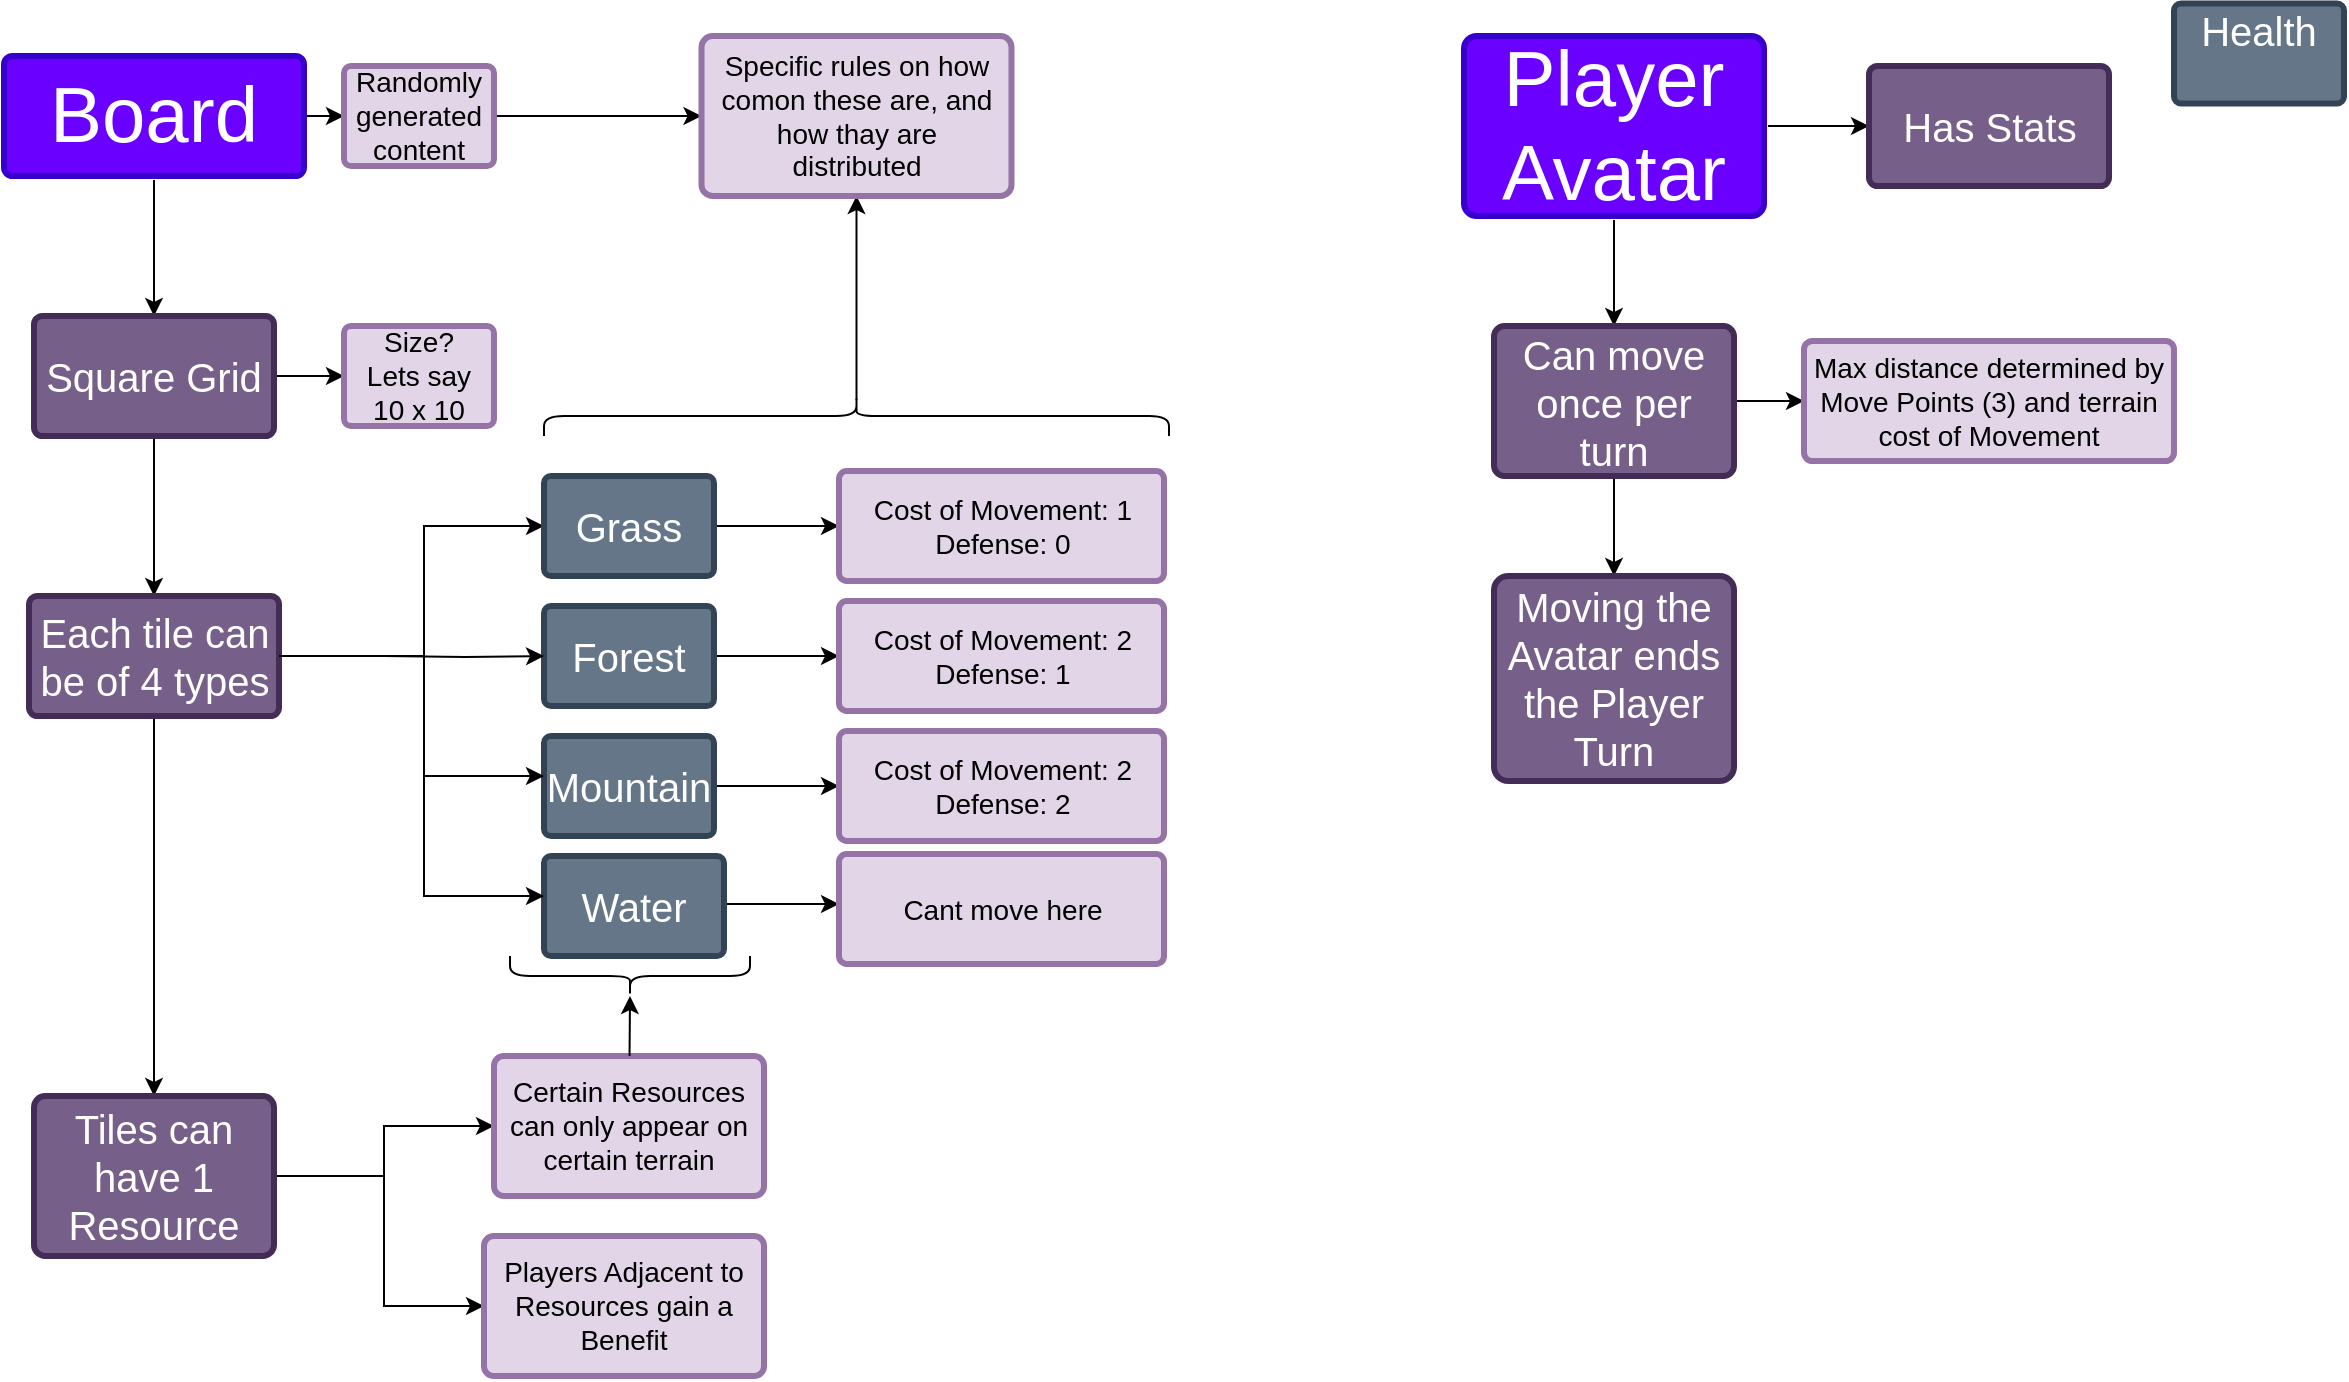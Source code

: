 <mxfile version="21.2.3" type="github">
  <diagram id="6a731a19-8d31-9384-78a2-239565b7b9f0" name="Page-1">
    <mxGraphModel dx="880" dy="470" grid="1" gridSize="10" guides="1" tooltips="1" connect="1" arrows="1" fold="1" page="1" pageScale="1" pageWidth="2336" pageHeight="1654" background="none" math="0" shadow="0">
      <root>
        <mxCell id="0" />
        <mxCell id="1" parent="0" />
        <mxCell id="56OpiAGq0yWvSMqa_17q-1784" value="" style="edgeStyle=orthogonalEdgeStyle;rounded=0;orthogonalLoop=1;jettySize=auto;html=1;" parent="1" source="1769" target="56OpiAGq0yWvSMqa_17q-1783" edge="1">
          <mxGeometry relative="1" as="geometry" />
        </mxCell>
        <mxCell id="56OpiAGq0yWvSMqa_17q-1806" style="edgeStyle=orthogonalEdgeStyle;rounded=0;orthogonalLoop=1;jettySize=auto;html=1;" parent="1" source="1769" target="56OpiAGq0yWvSMqa_17q-1805" edge="1">
          <mxGeometry relative="1" as="geometry" />
        </mxCell>
        <mxCell id="1769" value="&lt;font style=&quot;font-size: 39px;&quot;&gt;Board&lt;/font&gt;" style="rounded=1;whiteSpace=wrap;html=1;shadow=0;labelBackgroundColor=none;strokeColor=#3700CC;strokeWidth=3;fillColor=#6a00ff;fontFamily=Helvetica;fontSize=14;align=center;spacing=5;arcSize=7;perimeterSpacing=2;fontColor=#ffffff;" parent="1" vertex="1">
          <mxGeometry x="120" y="40" width="150" height="60" as="geometry" />
        </mxCell>
        <mxCell id="56OpiAGq0yWvSMqa_17q-1799" value="" style="edgeStyle=orthogonalEdgeStyle;rounded=0;orthogonalLoop=1;jettySize=auto;html=1;" parent="1" source="56OpiAGq0yWvSMqa_17q-1783" target="56OpiAGq0yWvSMqa_17q-1798" edge="1">
          <mxGeometry relative="1" as="geometry" />
        </mxCell>
        <mxCell id="56OpiAGq0yWvSMqa_17q-1801" value="" style="edgeStyle=orthogonalEdgeStyle;rounded=0;orthogonalLoop=1;jettySize=auto;html=1;" parent="1" source="56OpiAGq0yWvSMqa_17q-1783" target="56OpiAGq0yWvSMqa_17q-1800" edge="1">
          <mxGeometry relative="1" as="geometry" />
        </mxCell>
        <mxCell id="56OpiAGq0yWvSMqa_17q-1783" value="&lt;font style=&quot;font-size: 20px;&quot;&gt;Square Grid&lt;/font&gt;" style="whiteSpace=wrap;html=1;fontSize=14;fillColor=#76608a;strokeColor=#432D57;fontColor=#ffffff;rounded=1;shadow=0;labelBackgroundColor=none;strokeWidth=3;spacing=5;arcSize=7;" parent="1" vertex="1">
          <mxGeometry x="135" y="170" width="120" height="60" as="geometry" />
        </mxCell>
        <mxCell id="56OpiAGq0yWvSMqa_17q-1798" value="&lt;div&gt;Size?&lt;/div&gt;&lt;div&gt;Lets say 10 x 10&lt;br&gt;&lt;/div&gt;" style="whiteSpace=wrap;html=1;fontSize=14;fillColor=#e1d5e7;strokeColor=#9673a6;rounded=1;shadow=0;labelBackgroundColor=none;strokeWidth=3;spacing=5;arcSize=7;" parent="1" vertex="1">
          <mxGeometry x="290" y="175" width="75" height="50" as="geometry" />
        </mxCell>
        <mxCell id="56OpiAGq0yWvSMqa_17q-1803" value="" style="edgeStyle=orthogonalEdgeStyle;rounded=0;orthogonalLoop=1;jettySize=auto;html=1;" parent="1" source="56OpiAGq0yWvSMqa_17q-1800" target="56OpiAGq0yWvSMqa_17q-1802" edge="1">
          <mxGeometry relative="1" as="geometry">
            <Array as="points">
              <mxPoint x="330" y="340" />
              <mxPoint x="330" y="275" />
            </Array>
          </mxGeometry>
        </mxCell>
        <mxCell id="56OpiAGq0yWvSMqa_17q-1830" value="" style="edgeStyle=orthogonalEdgeStyle;rounded=0;orthogonalLoop=1;jettySize=auto;html=1;" parent="1" source="56OpiAGq0yWvSMqa_17q-1800" target="56OpiAGq0yWvSMqa_17q-1829" edge="1">
          <mxGeometry relative="1" as="geometry" />
        </mxCell>
        <mxCell id="56OpiAGq0yWvSMqa_17q-1800" value="&lt;font style=&quot;font-size: 20px;&quot;&gt;Each tile can be of 4 types&lt;/font&gt;" style="whiteSpace=wrap;html=1;fontSize=14;fillColor=#76608a;strokeColor=#432D57;fontColor=#ffffff;rounded=1;shadow=0;labelBackgroundColor=none;strokeWidth=3;spacing=5;arcSize=7;" parent="1" vertex="1">
          <mxGeometry x="132.5" y="310" width="125" height="60" as="geometry" />
        </mxCell>
        <mxCell id="56OpiAGq0yWvSMqa_17q-1814" value="" style="edgeStyle=orthogonalEdgeStyle;rounded=0;orthogonalLoop=1;jettySize=auto;html=1;" parent="1" source="56OpiAGq0yWvSMqa_17q-1802" target="56OpiAGq0yWvSMqa_17q-1813" edge="1">
          <mxGeometry relative="1" as="geometry" />
        </mxCell>
        <mxCell id="56OpiAGq0yWvSMqa_17q-1802" value="&lt;font style=&quot;font-size: 20px;&quot;&gt;Grass&lt;/font&gt;" style="whiteSpace=wrap;html=1;fontSize=20;fillColor=#647687;strokeColor=#314354;fontColor=#ffffff;rounded=1;shadow=0;labelBackgroundColor=none;strokeWidth=3;spacing=5;arcSize=7;" parent="1" vertex="1">
          <mxGeometry x="390" y="250" width="85" height="50" as="geometry" />
        </mxCell>
        <mxCell id="56OpiAGq0yWvSMqa_17q-1820" style="edgeStyle=orthogonalEdgeStyle;rounded=0;orthogonalLoop=1;jettySize=auto;html=1;" parent="1" source="56OpiAGq0yWvSMqa_17q-1804" target="56OpiAGq0yWvSMqa_17q-1816" edge="1">
          <mxGeometry relative="1" as="geometry" />
        </mxCell>
        <mxCell id="56OpiAGq0yWvSMqa_17q-1804" value="Mountain" style="whiteSpace=wrap;html=1;fontSize=20;fillColor=#647687;strokeColor=#314354;fontColor=#ffffff;rounded=1;shadow=0;labelBackgroundColor=none;strokeWidth=3;spacing=5;arcSize=7;" parent="1" vertex="1">
          <mxGeometry x="390" y="380" width="85" height="50" as="geometry" />
        </mxCell>
        <mxCell id="56OpiAGq0yWvSMqa_17q-1828" value="" style="edgeStyle=orthogonalEdgeStyle;rounded=0;orthogonalLoop=1;jettySize=auto;html=1;" parent="1" source="56OpiAGq0yWvSMqa_17q-1805" target="56OpiAGq0yWvSMqa_17q-1827" edge="1">
          <mxGeometry relative="1" as="geometry" />
        </mxCell>
        <mxCell id="56OpiAGq0yWvSMqa_17q-1805" value="Randomly generated content" style="whiteSpace=wrap;html=1;fontSize=14;fillColor=#e1d5e7;strokeColor=#9673a6;rounded=1;shadow=0;labelBackgroundColor=none;strokeWidth=3;spacing=5;arcSize=7;" parent="1" vertex="1">
          <mxGeometry x="290" y="45" width="75" height="50" as="geometry" />
        </mxCell>
        <mxCell id="56OpiAGq0yWvSMqa_17q-1819" style="edgeStyle=orthogonalEdgeStyle;rounded=0;orthogonalLoop=1;jettySize=auto;html=1;" parent="1" source="56OpiAGq0yWvSMqa_17q-1807" target="56OpiAGq0yWvSMqa_17q-1815" edge="1">
          <mxGeometry relative="1" as="geometry" />
        </mxCell>
        <mxCell id="56OpiAGq0yWvSMqa_17q-1807" value="Forest" style="whiteSpace=wrap;html=1;fontSize=20;fillColor=#647687;strokeColor=#314354;fontColor=#ffffff;rounded=1;shadow=0;labelBackgroundColor=none;strokeWidth=3;spacing=5;arcSize=7;" parent="1" vertex="1">
          <mxGeometry x="390" y="315" width="85" height="50" as="geometry" />
        </mxCell>
        <mxCell id="56OpiAGq0yWvSMqa_17q-1822" style="edgeStyle=orthogonalEdgeStyle;rounded=0;orthogonalLoop=1;jettySize=auto;html=1;" parent="1" target="56OpiAGq0yWvSMqa_17q-1817" edge="1">
          <mxGeometry relative="1" as="geometry">
            <mxPoint x="480" y="464" as="sourcePoint" />
            <mxPoint x="537.5" y="465.5" as="targetPoint" />
            <Array as="points">
              <mxPoint x="520" y="464" />
              <mxPoint x="520" y="464" />
            </Array>
          </mxGeometry>
        </mxCell>
        <mxCell id="56OpiAGq0yWvSMqa_17q-1808" value="Water" style="whiteSpace=wrap;html=1;fontSize=20;fillColor=#647687;strokeColor=#314354;fontColor=#ffffff;rounded=1;shadow=0;labelBackgroundColor=none;strokeWidth=3;spacing=5;arcSize=7;" parent="1" vertex="1">
          <mxGeometry x="390" y="440" width="90" height="50" as="geometry" />
        </mxCell>
        <mxCell id="56OpiAGq0yWvSMqa_17q-1809" value="" style="edgeStyle=orthogonalEdgeStyle;rounded=0;orthogonalLoop=1;jettySize=auto;html=1;" parent="1" target="56OpiAGq0yWvSMqa_17q-1807" edge="1">
          <mxGeometry relative="1" as="geometry">
            <mxPoint x="310" y="340" as="sourcePoint" />
            <mxPoint x="380" y="300" as="targetPoint" />
          </mxGeometry>
        </mxCell>
        <mxCell id="56OpiAGq0yWvSMqa_17q-1810" value="" style="edgeStyle=orthogonalEdgeStyle;rounded=0;orthogonalLoop=1;jettySize=auto;html=1;exitX=1;exitY=0.5;exitDx=0;exitDy=0;" parent="1" source="56OpiAGq0yWvSMqa_17q-1800" target="56OpiAGq0yWvSMqa_17q-1804" edge="1">
          <mxGeometry relative="1" as="geometry">
            <mxPoint x="275" y="360" as="sourcePoint" />
            <mxPoint x="385" y="305" as="targetPoint" />
            <Array as="points">
              <mxPoint x="330" y="340" />
              <mxPoint x="330" y="400" />
            </Array>
          </mxGeometry>
        </mxCell>
        <mxCell id="56OpiAGq0yWvSMqa_17q-1812" value="" style="edgeStyle=orthogonalEdgeStyle;rounded=0;orthogonalLoop=1;jettySize=auto;html=1;exitX=1;exitY=0.5;exitDx=0;exitDy=0;" parent="1" source="56OpiAGq0yWvSMqa_17q-1800" target="56OpiAGq0yWvSMqa_17q-1808" edge="1">
          <mxGeometry relative="1" as="geometry">
            <mxPoint x="265" y="350" as="sourcePoint" />
            <mxPoint x="400" y="410" as="targetPoint" />
            <Array as="points">
              <mxPoint x="330" y="340" />
              <mxPoint x="330" y="460" />
            </Array>
          </mxGeometry>
        </mxCell>
        <mxCell id="56OpiAGq0yWvSMqa_17q-1813" value="&lt;div&gt;Cost of Movement: 1&lt;/div&gt;&lt;div&gt;Defense: 0&lt;br&gt;&lt;/div&gt;" style="whiteSpace=wrap;html=1;fontSize=14;fillColor=#e1d5e7;strokeColor=#9673a6;fontColor=default;rounded=1;shadow=0;labelBackgroundColor=none;strokeWidth=3;spacing=5;arcSize=7;" parent="1" vertex="1">
          <mxGeometry x="537.5" y="247.5" width="162.5" height="55" as="geometry" />
        </mxCell>
        <mxCell id="56OpiAGq0yWvSMqa_17q-1815" value="&lt;div&gt;Cost of Movement: 2&lt;br&gt;&lt;/div&gt;&lt;div&gt;Defense: 1&lt;br&gt;&lt;/div&gt;" style="whiteSpace=wrap;html=1;fontSize=14;fillColor=#e1d5e7;strokeColor=#9673a6;fontColor=default;rounded=1;shadow=0;labelBackgroundColor=none;strokeWidth=3;spacing=5;arcSize=7;" parent="1" vertex="1">
          <mxGeometry x="537.5" y="312.5" width="162.5" height="55" as="geometry" />
        </mxCell>
        <mxCell id="56OpiAGq0yWvSMqa_17q-1816" value="&lt;div&gt;Cost of Movement: 2&lt;br&gt;&lt;/div&gt;&lt;div&gt;Defense: 2&lt;br&gt;&lt;/div&gt;" style="whiteSpace=wrap;html=1;fontSize=14;fillColor=#e1d5e7;strokeColor=#9673a6;fontColor=default;rounded=1;shadow=0;labelBackgroundColor=none;strokeWidth=3;spacing=5;arcSize=7;" parent="1" vertex="1">
          <mxGeometry x="537.5" y="377.5" width="162.5" height="55" as="geometry" />
        </mxCell>
        <mxCell id="56OpiAGq0yWvSMqa_17q-1817" value="Cant move here" style="whiteSpace=wrap;html=1;fontSize=14;fillColor=#e1d5e7;strokeColor=#9673a6;fontColor=default;rounded=1;shadow=0;labelBackgroundColor=none;strokeWidth=3;spacing=5;arcSize=7;" parent="1" vertex="1">
          <mxGeometry x="537.5" y="439" width="162.5" height="55" as="geometry" />
        </mxCell>
        <mxCell id="56OpiAGq0yWvSMqa_17q-1824" value="" style="shape=curlyBracket;whiteSpace=wrap;html=1;rounded=1;flipH=1;labelPosition=right;verticalLabelPosition=middle;align=left;verticalAlign=middle;rotation=-90;" parent="1" vertex="1">
          <mxGeometry x="536.25" y="63.75" width="20" height="312.5" as="geometry" />
        </mxCell>
        <mxCell id="56OpiAGq0yWvSMqa_17q-1825" value="" style="endArrow=classic;html=1;rounded=0;exitX=0.1;exitY=0.5;exitDx=0;exitDy=0;exitPerimeter=0;" parent="1" source="56OpiAGq0yWvSMqa_17q-1824" target="56OpiAGq0yWvSMqa_17q-1827" edge="1">
          <mxGeometry width="50" height="50" relative="1" as="geometry">
            <mxPoint x="550" y="210" as="sourcePoint" />
            <mxPoint x="546" y="130" as="targetPoint" />
          </mxGeometry>
        </mxCell>
        <mxCell id="56OpiAGq0yWvSMqa_17q-1827" value="Specific rules on how comon these are, and how thay are distributed" style="whiteSpace=wrap;html=1;fontSize=14;fillColor=#e1d5e7;strokeColor=#9673a6;rounded=1;shadow=0;labelBackgroundColor=none;strokeWidth=3;spacing=5;arcSize=7;" parent="1" vertex="1">
          <mxGeometry x="468.75" y="30" width="155" height="80" as="geometry" />
        </mxCell>
        <mxCell id="56OpiAGq0yWvSMqa_17q-1832" value="" style="edgeStyle=orthogonalEdgeStyle;rounded=0;orthogonalLoop=1;jettySize=auto;html=1;" parent="1" source="56OpiAGq0yWvSMqa_17q-1829" target="56OpiAGq0yWvSMqa_17q-1831" edge="1">
          <mxGeometry relative="1" as="geometry" />
        </mxCell>
        <mxCell id="56OpiAGq0yWvSMqa_17q-1834" value="" style="edgeStyle=orthogonalEdgeStyle;rounded=0;orthogonalLoop=1;jettySize=auto;html=1;" parent="1" source="56OpiAGq0yWvSMqa_17q-1829" target="56OpiAGq0yWvSMqa_17q-1833" edge="1">
          <mxGeometry relative="1" as="geometry">
            <Array as="points">
              <mxPoint x="310" y="600" />
              <mxPoint x="310" y="665" />
            </Array>
          </mxGeometry>
        </mxCell>
        <mxCell id="56OpiAGq0yWvSMqa_17q-1829" value="Tiles can have 1 Resource" style="whiteSpace=wrap;html=1;fontSize=20;fillColor=#76608a;strokeColor=#432D57;fontColor=#ffffff;rounded=1;shadow=0;labelBackgroundColor=none;strokeWidth=3;spacing=5;arcSize=7;" parent="1" vertex="1">
          <mxGeometry x="135" y="560" width="120" height="80" as="geometry" />
        </mxCell>
        <mxCell id="56OpiAGq0yWvSMqa_17q-1831" value="Certain Resources can only appear on certain terrain" style="whiteSpace=wrap;html=1;fontSize=14;fillColor=#e1d5e7;strokeColor=#9673a6;fontColor=default;rounded=1;shadow=0;labelBackgroundColor=none;strokeWidth=3;spacing=5;arcSize=7;" parent="1" vertex="1">
          <mxGeometry x="365" y="540" width="135" height="70" as="geometry" />
        </mxCell>
        <mxCell id="56OpiAGq0yWvSMqa_17q-1833" value="Players Adjacent to Resources gain a Benefit" style="whiteSpace=wrap;html=1;fontSize=14;fillColor=#e1d5e7;strokeColor=#9673a6;fontColor=default;rounded=1;shadow=0;labelBackgroundColor=none;strokeWidth=3;spacing=5;arcSize=7;" parent="1" vertex="1">
          <mxGeometry x="360" y="630" width="140" height="70" as="geometry" />
        </mxCell>
        <mxCell id="56OpiAGq0yWvSMqa_17q-1835" value="" style="shape=curlyBracket;whiteSpace=wrap;html=1;rounded=1;flipH=1;labelPosition=right;verticalLabelPosition=middle;align=left;verticalAlign=middle;rotation=90;" parent="1" vertex="1">
          <mxGeometry x="423" y="440" width="20" height="120" as="geometry" />
        </mxCell>
        <mxCell id="56OpiAGq0yWvSMqa_17q-1836" value="" style="endArrow=classic;html=1;rounded=0;" parent="1" source="56OpiAGq0yWvSMqa_17q-1831" edge="1">
          <mxGeometry width="50" height="50" relative="1" as="geometry">
            <mxPoint x="440" y="550" as="sourcePoint" />
            <mxPoint x="433" y="510" as="targetPoint" />
          </mxGeometry>
        </mxCell>
        <mxCell id="zRMEfGAFtVgcLlLTr7C3-1771" value="" style="edgeStyle=orthogonalEdgeStyle;rounded=0;orthogonalLoop=1;jettySize=auto;html=1;" parent="1" source="zRMEfGAFtVgcLlLTr7C3-1769" target="zRMEfGAFtVgcLlLTr7C3-1770" edge="1">
          <mxGeometry relative="1" as="geometry" />
        </mxCell>
        <mxCell id="mr3HviEGh8DKeblQNFBV-1770" value="" style="edgeStyle=orthogonalEdgeStyle;rounded=0;orthogonalLoop=1;jettySize=auto;html=1;" edge="1" parent="1" source="zRMEfGAFtVgcLlLTr7C3-1769" target="mr3HviEGh8DKeblQNFBV-1769">
          <mxGeometry relative="1" as="geometry" />
        </mxCell>
        <mxCell id="zRMEfGAFtVgcLlLTr7C3-1769" value="Player Avatar" style="rounded=1;whiteSpace=wrap;html=1;shadow=0;labelBackgroundColor=none;strokeColor=#3700CC;strokeWidth=3;fillColor=#6a00ff;fontFamily=Helvetica;fontSize=39;align=center;spacing=5;arcSize=7;perimeterSpacing=2;fontColor=#ffffff;" parent="1" vertex="1">
          <mxGeometry x="850" y="30" width="150" height="90" as="geometry" />
        </mxCell>
        <mxCell id="zRMEfGAFtVgcLlLTr7C3-1773" value="" style="edgeStyle=orthogonalEdgeStyle;rounded=0;orthogonalLoop=1;jettySize=auto;html=1;" parent="1" source="zRMEfGAFtVgcLlLTr7C3-1770" target="zRMEfGAFtVgcLlLTr7C3-1772" edge="1">
          <mxGeometry relative="1" as="geometry" />
        </mxCell>
        <mxCell id="dpFyPkBLVcSQui3WPcO0-1770" value="" style="edgeStyle=orthogonalEdgeStyle;rounded=0;orthogonalLoop=1;jettySize=auto;html=1;" parent="1" source="zRMEfGAFtVgcLlLTr7C3-1770" target="dpFyPkBLVcSQui3WPcO0-1769" edge="1">
          <mxGeometry relative="1" as="geometry" />
        </mxCell>
        <mxCell id="zRMEfGAFtVgcLlLTr7C3-1770" value="Can move once per turn" style="whiteSpace=wrap;html=1;fontSize=20;fillColor=#76608a;strokeColor=#432D57;fontColor=#ffffff;rounded=1;shadow=0;labelBackgroundColor=none;strokeWidth=3;spacing=5;arcSize=7;" parent="1" vertex="1">
          <mxGeometry x="865" y="175" width="120" height="75" as="geometry" />
        </mxCell>
        <mxCell id="zRMEfGAFtVgcLlLTr7C3-1772" value="Max distance determined by Move Points (3) and terrain cost of Movement" style="whiteSpace=wrap;html=1;fontSize=14;fillColor=#e1d5e7;strokeColor=#9673a6;fontColor=default;rounded=1;shadow=0;labelBackgroundColor=none;strokeWidth=3;spacing=5;arcSize=7;" parent="1" vertex="1">
          <mxGeometry x="1020" y="182.5" width="185" height="60" as="geometry" />
        </mxCell>
        <mxCell id="dpFyPkBLVcSQui3WPcO0-1769" value="Moving the Avatar ends the Player Turn" style="whiteSpace=wrap;html=1;fontSize=20;fillColor=#76608a;strokeColor=#432D57;fontColor=#ffffff;rounded=1;shadow=0;labelBackgroundColor=none;strokeWidth=3;spacing=5;arcSize=7;" parent="1" vertex="1">
          <mxGeometry x="865" y="300" width="120" height="102.5" as="geometry" />
        </mxCell>
        <mxCell id="mr3HviEGh8DKeblQNFBV-1769" value="Has Stats" style="whiteSpace=wrap;html=1;fontSize=20;fillColor=#76608a;strokeColor=#432D57;fontColor=#ffffff;rounded=1;shadow=0;labelBackgroundColor=none;strokeWidth=3;spacing=5;arcSize=7;" vertex="1" parent="1">
          <mxGeometry x="1052.5" y="45" width="120" height="60" as="geometry" />
        </mxCell>
        <mxCell id="mr3HviEGh8DKeblQNFBV-1772" value="&lt;div&gt;Health&lt;/div&gt;&lt;div&gt;&lt;br&gt;&lt;/div&gt;" style="whiteSpace=wrap;html=1;fontSize=20;fillColor=#647687;strokeColor=#314354;fontColor=#ffffff;rounded=1;shadow=0;labelBackgroundColor=none;strokeWidth=3;spacing=5;arcSize=7;" vertex="1" parent="1">
          <mxGeometry x="1205" y="13.75" width="85" height="50" as="geometry" />
        </mxCell>
      </root>
    </mxGraphModel>
  </diagram>
</mxfile>
